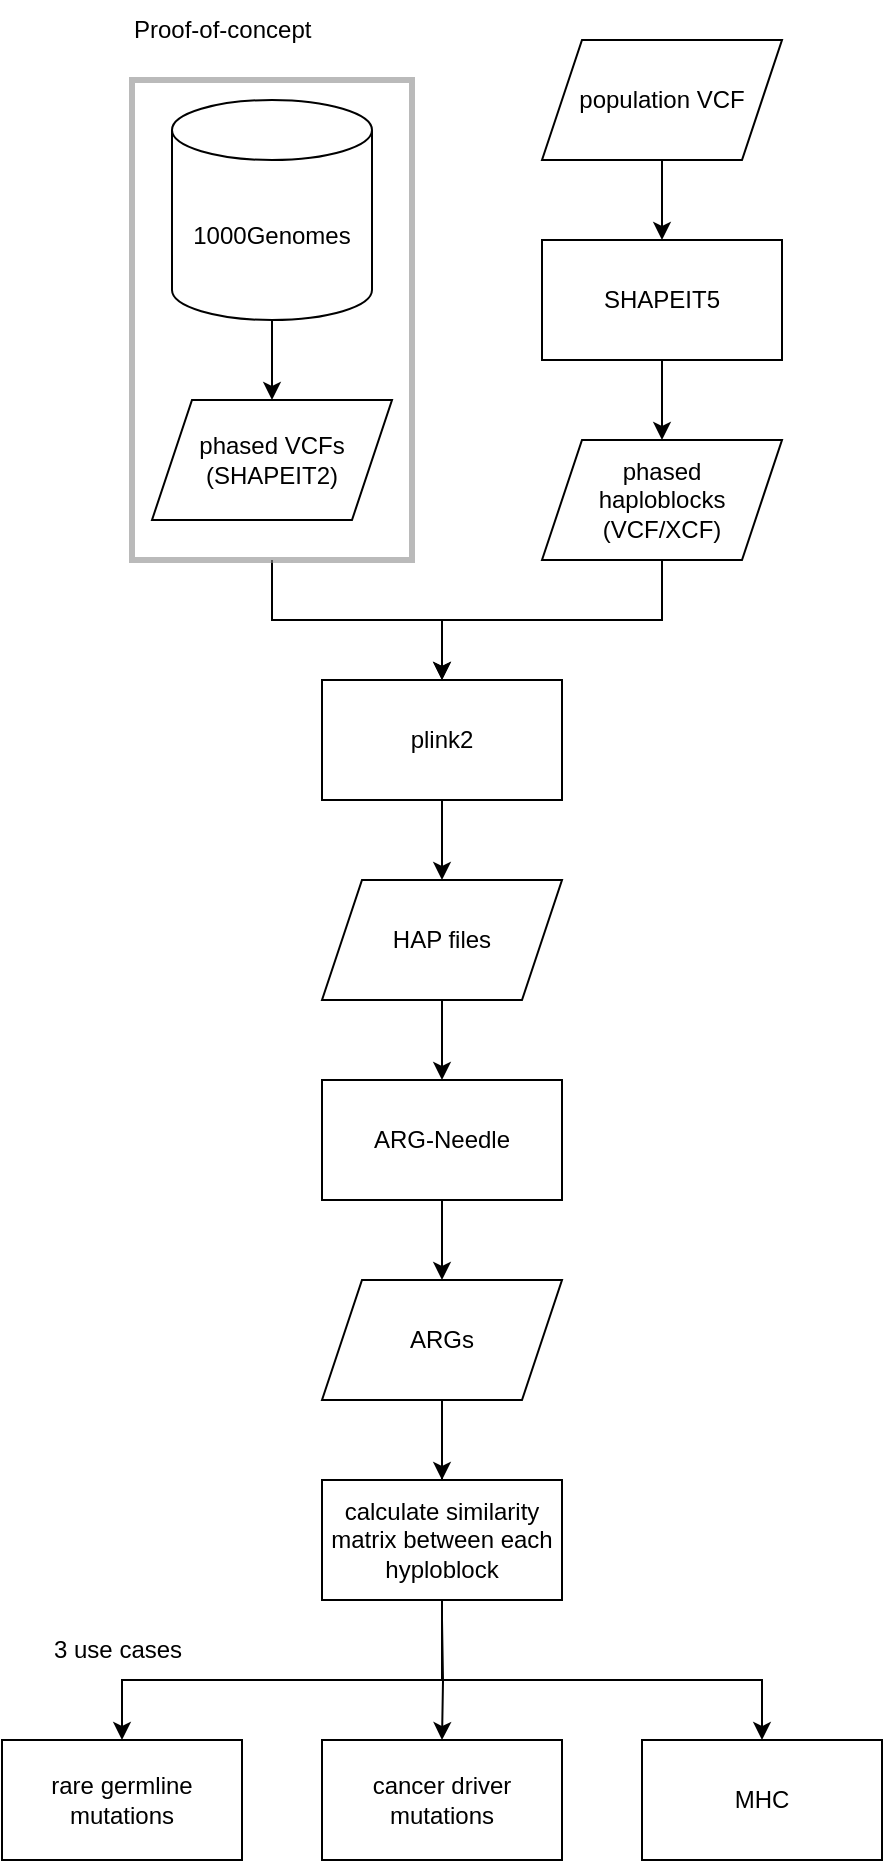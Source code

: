 <mxfile version="24.7.8">
  <diagram name="Page-1" id="XWdSkFIJGSCHqRrnlWjy">
    <mxGraphModel dx="1453" dy="1013" grid="1" gridSize="10" guides="1" tooltips="1" connect="1" arrows="1" fold="1" page="1" pageScale="1" pageWidth="827" pageHeight="1169" math="0" shadow="0">
      <root>
        <mxCell id="0" />
        <mxCell id="1" parent="0" />
        <mxCell id="xUiKZgoUcNLmrbm2h9Uw-25" style="edgeStyle=orthogonalEdgeStyle;rounded=0;orthogonalLoop=1;jettySize=auto;html=1;" edge="1" parent="1" source="xUiKZgoUcNLmrbm2h9Uw-26" target="xUiKZgoUcNLmrbm2h9Uw-31">
          <mxGeometry relative="1" as="geometry" />
        </mxCell>
        <mxCell id="xUiKZgoUcNLmrbm2h9Uw-26" value="SHAPEIT5" style="rounded=0;whiteSpace=wrap;html=1;" vertex="1" parent="1">
          <mxGeometry x="560" y="340" width="120" height="60" as="geometry" />
        </mxCell>
        <mxCell id="xUiKZgoUcNLmrbm2h9Uw-27" style="edgeStyle=orthogonalEdgeStyle;rounded=0;orthogonalLoop=1;jettySize=auto;html=1;entryX=0.5;entryY=0;entryDx=0;entryDy=0;" edge="1" parent="1" target="xUiKZgoUcNLmrbm2h9Uw-36">
          <mxGeometry relative="1" as="geometry">
            <mxPoint x="510" y="1030" as="sourcePoint" />
          </mxGeometry>
        </mxCell>
        <mxCell id="xUiKZgoUcNLmrbm2h9Uw-28" style="edgeStyle=orthogonalEdgeStyle;rounded=0;orthogonalLoop=1;jettySize=auto;html=1;entryX=0.5;entryY=0;entryDx=0;entryDy=0;" edge="1" parent="1" target="xUiKZgoUcNLmrbm2h9Uw-37">
          <mxGeometry relative="1" as="geometry">
            <mxPoint x="510" y="1030" as="sourcePoint" />
            <Array as="points">
              <mxPoint x="510" y="1060" />
              <mxPoint x="350" y="1060" />
            </Array>
          </mxGeometry>
        </mxCell>
        <mxCell id="xUiKZgoUcNLmrbm2h9Uw-29" style="edgeStyle=orthogonalEdgeStyle;rounded=0;orthogonalLoop=1;jettySize=auto;html=1;entryX=0.5;entryY=0;entryDx=0;entryDy=0;exitX=0.5;exitY=1;exitDx=0;exitDy=0;" edge="1" parent="1" target="xUiKZgoUcNLmrbm2h9Uw-35">
          <mxGeometry relative="1" as="geometry">
            <mxPoint x="510" y="930" as="sourcePoint" />
            <Array as="points">
              <mxPoint x="510" y="1060" />
              <mxPoint x="670" y="1060" />
            </Array>
          </mxGeometry>
        </mxCell>
        <mxCell id="xUiKZgoUcNLmrbm2h9Uw-54" style="edgeStyle=orthogonalEdgeStyle;rounded=0;orthogonalLoop=1;jettySize=auto;html=1;entryX=0.5;entryY=0;entryDx=0;entryDy=0;" edge="1" parent="1" source="xUiKZgoUcNLmrbm2h9Uw-31" target="xUiKZgoUcNLmrbm2h9Uw-49">
          <mxGeometry relative="1" as="geometry">
            <Array as="points">
              <mxPoint x="620" y="530" />
              <mxPoint x="510" y="530" />
            </Array>
          </mxGeometry>
        </mxCell>
        <mxCell id="xUiKZgoUcNLmrbm2h9Uw-31" value="phased &lt;br&gt;haploblocks&lt;br&gt;(VCF/XCF)" style="shape=parallelogram;perimeter=parallelogramPerimeter;whiteSpace=wrap;html=1;fixedSize=1;" vertex="1" parent="1">
          <mxGeometry x="560" y="440" width="120" height="60" as="geometry" />
        </mxCell>
        <mxCell id="xUiKZgoUcNLmrbm2h9Uw-32" value="calculate similarity matrix between each hyploblock" style="rounded=0;whiteSpace=wrap;html=1;" vertex="1" parent="1">
          <mxGeometry x="450" y="960" width="120" height="60" as="geometry" />
        </mxCell>
        <mxCell id="xUiKZgoUcNLmrbm2h9Uw-33" style="edgeStyle=orthogonalEdgeStyle;rounded=0;orthogonalLoop=1;jettySize=auto;html=1;entryX=0.5;entryY=0;entryDx=0;entryDy=0;" edge="1" parent="1" source="xUiKZgoUcNLmrbm2h9Uw-34" target="xUiKZgoUcNLmrbm2h9Uw-26">
          <mxGeometry relative="1" as="geometry" />
        </mxCell>
        <mxCell id="xUiKZgoUcNLmrbm2h9Uw-34" value="population VCF" style="shape=parallelogram;perimeter=parallelogramPerimeter;whiteSpace=wrap;html=1;fixedSize=1;" vertex="1" parent="1">
          <mxGeometry x="560" y="240" width="120" height="60" as="geometry" />
        </mxCell>
        <mxCell id="xUiKZgoUcNLmrbm2h9Uw-35" value="MHC" style="rounded=0;whiteSpace=wrap;html=1;" vertex="1" parent="1">
          <mxGeometry x="610" y="1090" width="120" height="60" as="geometry" />
        </mxCell>
        <mxCell id="xUiKZgoUcNLmrbm2h9Uw-36" value="cancer driver mutations" style="rounded=0;whiteSpace=wrap;html=1;" vertex="1" parent="1">
          <mxGeometry x="450" y="1090" width="120" height="60" as="geometry" />
        </mxCell>
        <mxCell id="xUiKZgoUcNLmrbm2h9Uw-37" value="rare germline mutations" style="rounded=0;whiteSpace=wrap;html=1;" vertex="1" parent="1">
          <mxGeometry x="290" y="1090" width="120" height="60" as="geometry" />
        </mxCell>
        <mxCell id="xUiKZgoUcNLmrbm2h9Uw-38" value="3 use cases" style="text;strokeColor=none;fillColor=none;align=left;verticalAlign=middle;spacingLeft=4;spacingRight=4;overflow=hidden;points=[[0,0.5],[1,0.5]];portConstraint=eastwest;rotatable=0;whiteSpace=wrap;html=1;" vertex="1" parent="1">
          <mxGeometry x="310" y="1030" width="80" height="30" as="geometry" />
        </mxCell>
        <mxCell id="xUiKZgoUcNLmrbm2h9Uw-39" style="edgeStyle=orthogonalEdgeStyle;rounded=0;orthogonalLoop=1;jettySize=auto;html=1;entryX=0.5;entryY=0;entryDx=0;entryDy=0;" edge="1" parent="1" source="xUiKZgoUcNLmrbm2h9Uw-40" target="xUiKZgoUcNLmrbm2h9Uw-32">
          <mxGeometry relative="1" as="geometry" />
        </mxCell>
        <mxCell id="xUiKZgoUcNLmrbm2h9Uw-40" value="ARGs" style="shape=parallelogram;perimeter=parallelogramPerimeter;whiteSpace=wrap;html=1;fixedSize=1;" vertex="1" parent="1">
          <mxGeometry x="450" y="860" width="120" height="60" as="geometry" />
        </mxCell>
        <mxCell id="xUiKZgoUcNLmrbm2h9Uw-41" style="edgeStyle=orthogonalEdgeStyle;rounded=0;orthogonalLoop=1;jettySize=auto;html=1;entryX=0.5;entryY=0;entryDx=0;entryDy=0;" edge="1" parent="1" source="xUiKZgoUcNLmrbm2h9Uw-42" target="xUiKZgoUcNLmrbm2h9Uw-40">
          <mxGeometry relative="1" as="geometry" />
        </mxCell>
        <mxCell id="xUiKZgoUcNLmrbm2h9Uw-42" value="ARG-Needle" style="rounded=0;whiteSpace=wrap;html=1;" vertex="1" parent="1">
          <mxGeometry x="450" y="760" width="120" height="60" as="geometry" />
        </mxCell>
        <mxCell id="xUiKZgoUcNLmrbm2h9Uw-43" style="edgeStyle=orthogonalEdgeStyle;rounded=0;orthogonalLoop=1;jettySize=auto;html=1;entryX=0.5;entryY=0;entryDx=0;entryDy=0;" edge="1" parent="1" source="xUiKZgoUcNLmrbm2h9Uw-44" target="xUiKZgoUcNLmrbm2h9Uw-46">
          <mxGeometry relative="1" as="geometry" />
        </mxCell>
        <mxCell id="xUiKZgoUcNLmrbm2h9Uw-44" value="1000Genomes" style="shape=cylinder3;whiteSpace=wrap;html=1;boundedLbl=1;backgroundOutline=1;size=15;" vertex="1" parent="1">
          <mxGeometry x="375" y="270" width="100" height="110" as="geometry" />
        </mxCell>
        <mxCell id="xUiKZgoUcNLmrbm2h9Uw-46" value="phased VCFs&lt;br&gt;(SHAPEIT2)" style="shape=parallelogram;perimeter=parallelogramPerimeter;whiteSpace=wrap;html=1;fixedSize=1;" vertex="1" parent="1">
          <mxGeometry x="365" y="420" width="120" height="60" as="geometry" />
        </mxCell>
        <mxCell id="xUiKZgoUcNLmrbm2h9Uw-55" style="edgeStyle=orthogonalEdgeStyle;rounded=0;orthogonalLoop=1;jettySize=auto;html=1;entryX=0.5;entryY=0;entryDx=0;entryDy=0;" edge="1" parent="1" source="xUiKZgoUcNLmrbm2h9Uw-47" target="xUiKZgoUcNLmrbm2h9Uw-49">
          <mxGeometry relative="1" as="geometry" />
        </mxCell>
        <mxCell id="xUiKZgoUcNLmrbm2h9Uw-47" value="" style="rounded=0;whiteSpace=wrap;html=1;fillColor=none;strokeColor=#8C8C8C;strokeWidth=3;opacity=60;" vertex="1" parent="1">
          <mxGeometry x="355" y="260" width="140" height="240" as="geometry" />
        </mxCell>
        <mxCell id="xUiKZgoUcNLmrbm2h9Uw-48" value="Proof-of-concept" style="text;strokeColor=none;fillColor=none;align=left;verticalAlign=middle;spacingLeft=4;spacingRight=4;overflow=hidden;points=[[0,0.5],[1,0.5]];portConstraint=eastwest;rotatable=0;whiteSpace=wrap;html=1;" vertex="1" parent="1">
          <mxGeometry x="350" y="220" width="150" height="30" as="geometry" />
        </mxCell>
        <mxCell id="xUiKZgoUcNLmrbm2h9Uw-57" style="edgeStyle=orthogonalEdgeStyle;rounded=0;orthogonalLoop=1;jettySize=auto;html=1;entryX=0.5;entryY=0;entryDx=0;entryDy=0;" edge="1" parent="1" source="xUiKZgoUcNLmrbm2h9Uw-49" target="xUiKZgoUcNLmrbm2h9Uw-56">
          <mxGeometry relative="1" as="geometry" />
        </mxCell>
        <mxCell id="xUiKZgoUcNLmrbm2h9Uw-49" value="plink2" style="rounded=0;whiteSpace=wrap;html=1;" vertex="1" parent="1">
          <mxGeometry x="450" y="560" width="120" height="60" as="geometry" />
        </mxCell>
        <mxCell id="xUiKZgoUcNLmrbm2h9Uw-58" style="edgeStyle=orthogonalEdgeStyle;rounded=0;orthogonalLoop=1;jettySize=auto;html=1;entryX=0.5;entryY=0;entryDx=0;entryDy=0;" edge="1" parent="1" source="xUiKZgoUcNLmrbm2h9Uw-56" target="xUiKZgoUcNLmrbm2h9Uw-42">
          <mxGeometry relative="1" as="geometry" />
        </mxCell>
        <mxCell id="xUiKZgoUcNLmrbm2h9Uw-56" value="HAP files" style="shape=parallelogram;perimeter=parallelogramPerimeter;whiteSpace=wrap;html=1;fixedSize=1;" vertex="1" parent="1">
          <mxGeometry x="450" y="660" width="120" height="60" as="geometry" />
        </mxCell>
      </root>
    </mxGraphModel>
  </diagram>
</mxfile>
